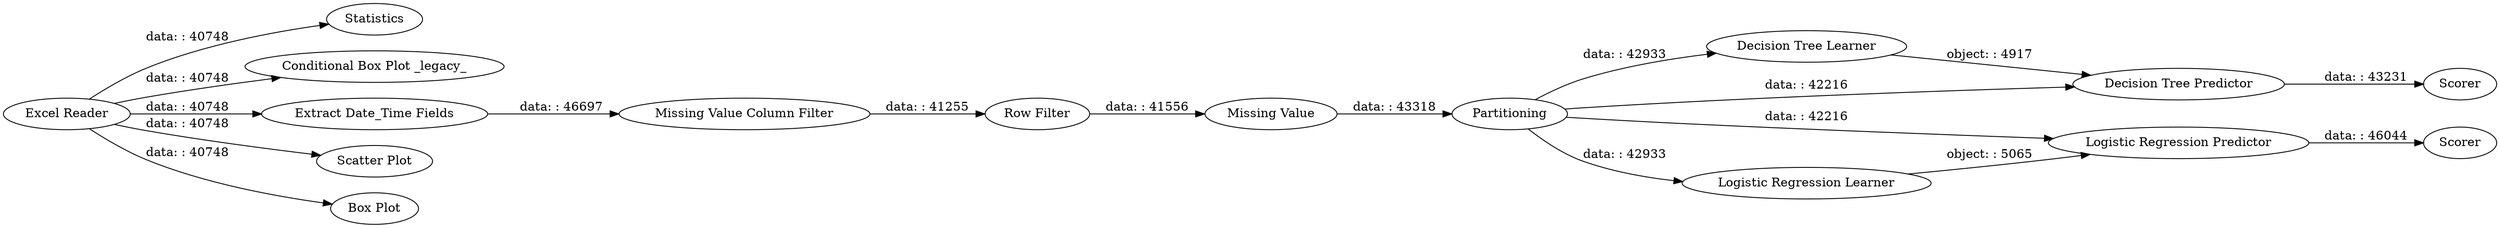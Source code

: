 digraph {
	"8528833123056642956_11" [label=Partitioning]
	"8528833123056642956_9" [label="Row Filter"]
	"8528833123056642956_12" [label="Decision Tree Learner"]
	"8528833123056642956_4" [label=Statistics]
	"8528833123056642956_16" [label=Scorer]
	"8528833123056642956_8" [label="Missing Value Column Filter"]
	"8528833123056642956_15" [label="Logistic Regression Learner"]
	"8528833123056642956_5" [label="Conditional Box Plot _legacy_"]
	"8528833123056642956_17" [label=Scorer]
	"8528833123056642956_14" [label="Logistic Regression Predictor"]
	"8528833123056642956_13" [label="Decision Tree Predictor"]
	"8528833123056642956_1" [label="Excel Reader"]
	"8528833123056642956_7" [label="Extract Date_Time Fields"]
	"8528833123056642956_10" [label="Missing Value"]
	"8528833123056642956_6" [label="Scatter Plot"]
	"8528833123056642956_3" [label="Box Plot"]
	"8528833123056642956_1" -> "8528833123056642956_6" [label="data: : 40748"]
	"8528833123056642956_1" -> "8528833123056642956_4" [label="data: : 40748"]
	"8528833123056642956_13" -> "8528833123056642956_16" [label="data: : 43231"]
	"8528833123056642956_10" -> "8528833123056642956_11" [label="data: : 43318"]
	"8528833123056642956_1" -> "8528833123056642956_7" [label="data: : 40748"]
	"8528833123056642956_15" -> "8528833123056642956_14" [label="object: : 5065"]
	"8528833123056642956_9" -> "8528833123056642956_10" [label="data: : 41556"]
	"8528833123056642956_1" -> "8528833123056642956_5" [label="data: : 40748"]
	"8528833123056642956_7" -> "8528833123056642956_8" [label="data: : 46697"]
	"8528833123056642956_11" -> "8528833123056642956_14" [label="data: : 42216"]
	"8528833123056642956_14" -> "8528833123056642956_17" [label="data: : 46044"]
	"8528833123056642956_11" -> "8528833123056642956_12" [label="data: : 42933"]
	"8528833123056642956_11" -> "8528833123056642956_15" [label="data: : 42933"]
	"8528833123056642956_12" -> "8528833123056642956_13" [label="object: : 4917"]
	"8528833123056642956_1" -> "8528833123056642956_3" [label="data: : 40748"]
	"8528833123056642956_8" -> "8528833123056642956_9" [label="data: : 41255"]
	"8528833123056642956_11" -> "8528833123056642956_13" [label="data: : 42216"]
	rankdir=LR
}
